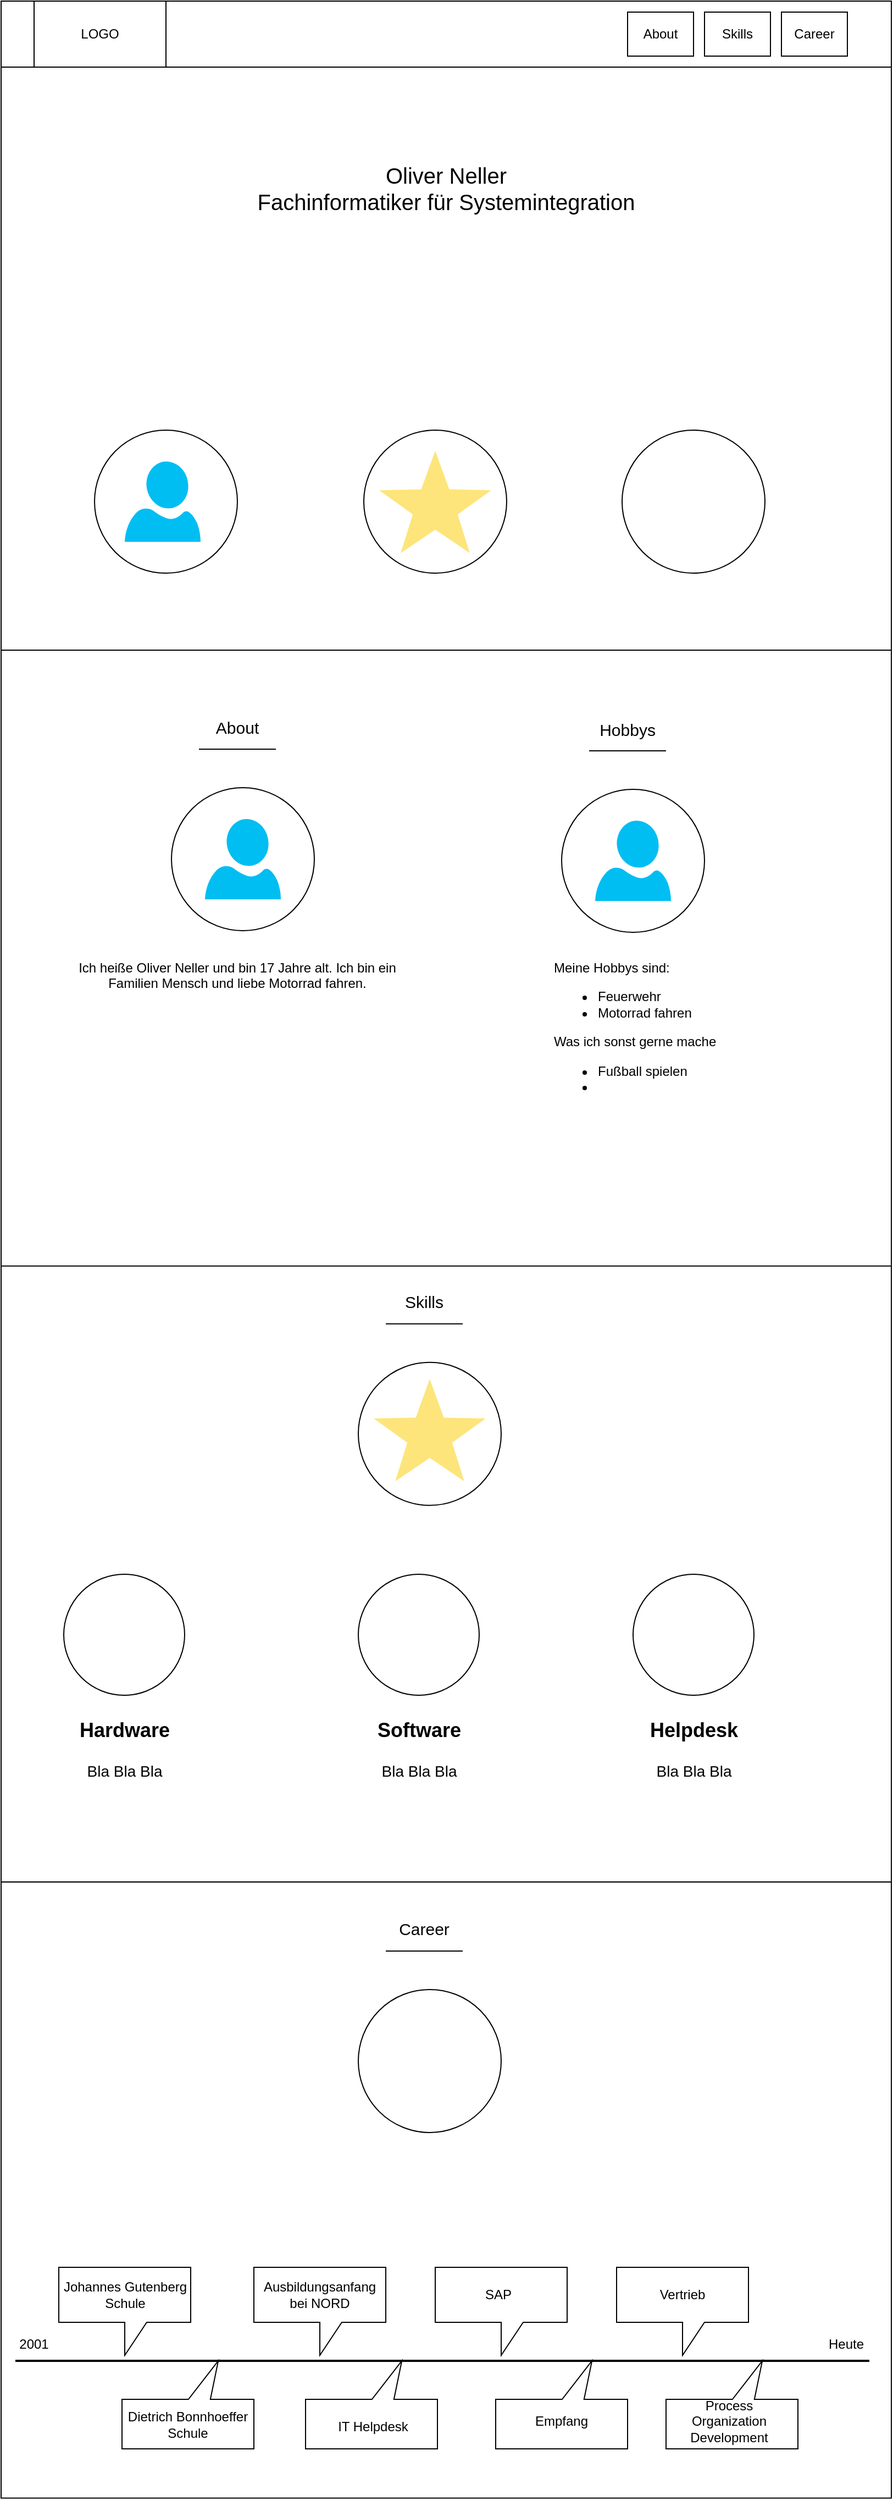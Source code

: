<mxfile version="11.0.4" type="device"><diagram id="7a2glaLjFHlTOYLfKsrr" name="Page-1"><mxGraphModel dx="1040" dy="657" grid="1" gridSize="10" guides="1" tooltips="1" connect="1" arrows="1" fold="1" page="1" pageScale="1" pageWidth="827" pageHeight="1169" math="0" shadow="0"><root><mxCell id="0"/><mxCell id="1" parent="0"/><mxCell id="leH0Vu9VBqNNkxpT2Lxk-7" value="" style="rounded=0;whiteSpace=wrap;html=1;" vertex="1" parent="1"><mxGeometry x="10" y="10" width="810" height="60" as="geometry"/></mxCell><mxCell id="leH0Vu9VBqNNkxpT2Lxk-6" value="" style="rounded=0;whiteSpace=wrap;html=1;" vertex="1" parent="1"><mxGeometry x="10" y="70" width="810" height="530" as="geometry"/></mxCell><mxCell id="leH0Vu9VBqNNkxpT2Lxk-1" value="LOGO" style="rounded=0;whiteSpace=wrap;html=1;" vertex="1" parent="1"><mxGeometry x="40" y="10" width="120" height="60" as="geometry"/></mxCell><mxCell id="leH0Vu9VBqNNkxpT2Lxk-2" value="About" style="rounded=0;whiteSpace=wrap;html=1;" vertex="1" parent="1"><mxGeometry x="580" y="20" width="60" height="40" as="geometry"/></mxCell><mxCell id="leH0Vu9VBqNNkxpT2Lxk-3" value="Skills" style="rounded=0;whiteSpace=wrap;html=1;" vertex="1" parent="1"><mxGeometry x="650" y="20" width="60" height="40" as="geometry"/></mxCell><mxCell id="leH0Vu9VBqNNkxpT2Lxk-4" value="Career" style="rounded=0;whiteSpace=wrap;html=1;verticalAlign=middle;" vertex="1" parent="1"><mxGeometry x="720" y="20" width="60" height="40" as="geometry"/></mxCell><mxCell id="leH0Vu9VBqNNkxpT2Lxk-8" value="&lt;font style=&quot;font-size: 20px&quot;&gt;Oliver Neller&lt;br&gt;Fachinformatiker für Systemintegration&lt;/font&gt;" style="text;html=1;strokeColor=none;fillColor=none;align=center;verticalAlign=middle;whiteSpace=wrap;rounded=0;" vertex="1" parent="1"><mxGeometry x="215" y="150" width="400" height="60" as="geometry"/></mxCell><mxCell id="leH0Vu9VBqNNkxpT2Lxk-10" value="" style="ellipse;whiteSpace=wrap;html=1;aspect=fixed;" vertex="1" parent="1"><mxGeometry x="95" y="400" width="130" height="130" as="geometry"/></mxCell><mxCell id="leH0Vu9VBqNNkxpT2Lxk-11" value="&lt;span style=&quot;font-family: &amp;#34;helvetica&amp;#34; , &amp;#34;arial&amp;#34; , sans-serif ; font-size: 0px&quot;&gt;%3CmxGraphModel%3E%3Croot%3E%3CmxCell%20id%3D%220%22%2F%3E%3CmxCell%20id%3D%221%22%20parent%3D%220%22%2F%3E%3CmxCell%20id%3D%222%22%20value%3D%22%22%20style%3D%22pointerEvents%3D1%3Bshadow%3D0%3Bdashed%3D0%3Bhtml%3D1%3BstrokeColor%3Dnone%3BlabelPosition%3Dcenter%3BverticalLabelPosition%3Dbottom%3BverticalAlign%3Dtop%3Balign%3Dcenter%3Bshape%3Dmxgraph.mscae.general_symbols.premium_star%3BfillColor%3D%23FDE57B%3B%22%20vertex%3D%221%22%20parent%3D%221%22%3E%3CmxGeometry%20x%3D%22349%22%20y%3D%221262.5%22%20width%3D%22102%22%20height%3D%2293%22%20as%3D%22geometry%22%2F%3E%3C%2FmxCell%3E%3C%2Froot%3E%3C%2FmxGraphModel%3E&lt;/span&gt;" style="ellipse;whiteSpace=wrap;html=1;aspect=fixed;" vertex="1" parent="1"><mxGeometry x="340" y="400" width="130" height="130" as="geometry"/></mxCell><mxCell id="leH0Vu9VBqNNkxpT2Lxk-12" value="" style="ellipse;whiteSpace=wrap;html=1;aspect=fixed;" vertex="1" parent="1"><mxGeometry x="575" y="400" width="130" height="130" as="geometry"/></mxCell><mxCell id="leH0Vu9VBqNNkxpT2Lxk-14" value="" style="rounded=0;whiteSpace=wrap;html=1;" vertex="1" parent="1"><mxGeometry x="10" y="600" width="810" height="560" as="geometry"/></mxCell><mxCell id="leH0Vu9VBqNNkxpT2Lxk-15" value="" style="ellipse;whiteSpace=wrap;html=1;aspect=fixed;" vertex="1" parent="1"><mxGeometry x="165" y="725" width="130" height="130" as="geometry"/></mxCell><mxCell id="leH0Vu9VBqNNkxpT2Lxk-17" value="&lt;font style=&quot;font-size: 15px&quot;&gt;About&lt;/font&gt;" style="text;html=1;strokeColor=none;fillColor=none;align=center;verticalAlign=middle;whiteSpace=wrap;rounded=0;" vertex="1" parent="1"><mxGeometry x="205" y="660" width="40" height="20" as="geometry"/></mxCell><mxCell id="leH0Vu9VBqNNkxpT2Lxk-18" value="" style="endArrow=none;html=1;" edge="1" parent="1"><mxGeometry width="50" height="50" relative="1" as="geometry"><mxPoint x="190" y="690" as="sourcePoint"/><mxPoint x="260" y="690" as="targetPoint"/></mxGeometry></mxCell><mxCell id="leH0Vu9VBqNNkxpT2Lxk-19" value="&lt;blockquote&gt;Ich heiße Oliver Neller und bin 17 Jahre alt. Ich bin ein Familien Mensch und liebe Motorrad fahren.&lt;/blockquote&gt;" style="text;html=1;strokeColor=none;fillColor=none;spacing=5;spacingTop=-20;whiteSpace=wrap;overflow=hidden;rounded=0;align=center;" vertex="1" parent="1"><mxGeometry x="30" y="880" width="390" height="140" as="geometry"/></mxCell><mxCell id="leH0Vu9VBqNNkxpT2Lxk-20" value="" style="rounded=0;whiteSpace=wrap;html=1;" vertex="1" parent="1"><mxGeometry x="10" y="1159.818" width="810" height="560" as="geometry"/></mxCell><mxCell id="leH0Vu9VBqNNkxpT2Lxk-21" value="" style="ellipse;whiteSpace=wrap;html=1;aspect=fixed;" vertex="1" parent="1"><mxGeometry x="335" y="1247.409" width="130" height="130" as="geometry"/></mxCell><mxCell id="leH0Vu9VBqNNkxpT2Lxk-23" value="&lt;font style=&quot;font-size: 15px&quot;&gt;Skills&lt;/font&gt;" style="text;html=1;strokeColor=none;fillColor=none;align=center;verticalAlign=middle;whiteSpace=wrap;rounded=0;" vertex="1" parent="1"><mxGeometry x="375" y="1182.409" width="40" height="20" as="geometry"/></mxCell><mxCell id="leH0Vu9VBqNNkxpT2Lxk-24" value="" style="endArrow=none;html=1;" edge="1" parent="1"><mxGeometry width="50" height="50" relative="1" as="geometry"><mxPoint x="360" y="1212.409" as="sourcePoint"/><mxPoint x="430" y="1212.409" as="targetPoint"/></mxGeometry></mxCell><mxCell id="leH0Vu9VBqNNkxpT2Lxk-25" value="&lt;h1&gt;&lt;span&gt;&lt;font style=&quot;font-size: 18px&quot;&gt;Hardware&lt;/font&gt;&lt;/span&gt;&lt;/h1&gt;&lt;h1 style=&quot;font-size: 14px&quot;&gt;&lt;span style=&quot;font-weight: normal&quot;&gt;Bla Bla Bla&lt;/span&gt;&lt;/h1&gt;" style="text;html=1;strokeColor=none;fillColor=none;spacing=5;spacingTop=-20;whiteSpace=wrap;overflow=hidden;rounded=0;align=center;" vertex="1" parent="1"><mxGeometry x="13.5" y="1560" width="217" height="140" as="geometry"/></mxCell><mxCell id="leH0Vu9VBqNNkxpT2Lxk-26" value="" style="pointerEvents=1;shadow=0;dashed=0;html=1;strokeColor=none;labelPosition=center;verticalLabelPosition=bottom;verticalAlign=top;align=center;shape=mxgraph.mscae.general_symbols.premium_star;fillColor=#FDE57B;" vertex="1" parent="1"><mxGeometry x="349" y="1262.5" width="102" height="93" as="geometry"/></mxCell><mxCell id="leH0Vu9VBqNNkxpT2Lxk-27" value="" style="ellipse;whiteSpace=wrap;html=1;aspect=fixed;" vertex="1" parent="1"><mxGeometry x="67" y="1440" width="110" height="110" as="geometry"/></mxCell><mxCell id="leH0Vu9VBqNNkxpT2Lxk-29" value="" style="ellipse;whiteSpace=wrap;html=1;aspect=fixed;" vertex="1" parent="1"><mxGeometry x="335" y="1440" width="110" height="110" as="geometry"/></mxCell><mxCell id="leH0Vu9VBqNNkxpT2Lxk-31" value="" style="ellipse;whiteSpace=wrap;html=1;aspect=fixed;" vertex="1" parent="1"><mxGeometry x="585" y="1440" width="110" height="110" as="geometry"/></mxCell><mxCell id="leH0Vu9VBqNNkxpT2Lxk-35" value="" style="rounded=0;whiteSpace=wrap;html=1;" vertex="1" parent="1"><mxGeometry x="10" y="1719.773" width="810" height="560" as="geometry"/></mxCell><mxCell id="leH0Vu9VBqNNkxpT2Lxk-49" value="" style="ellipse;whiteSpace=wrap;html=1;aspect=fixed;" vertex="1" parent="1"><mxGeometry x="335" y="1817.454" width="130" height="130" as="geometry"/></mxCell><mxCell id="leH0Vu9VBqNNkxpT2Lxk-50" value="&lt;span style=&quot;font-size: 15px&quot;&gt;Career&lt;/span&gt;" style="text;html=1;strokeColor=none;fillColor=none;align=center;verticalAlign=middle;whiteSpace=wrap;rounded=0;" vertex="1" parent="1"><mxGeometry x="375" y="1752.454" width="40" height="20" as="geometry"/></mxCell><mxCell id="leH0Vu9VBqNNkxpT2Lxk-51" value="" style="endArrow=none;html=1;" edge="1" parent="1"><mxGeometry width="50" height="50" relative="1" as="geometry"><mxPoint x="360" y="1782.454" as="sourcePoint"/><mxPoint x="430" y="1782.454" as="targetPoint"/></mxGeometry></mxCell><mxCell id="leH0Vu9VBqNNkxpT2Lxk-53" value="" style="shape=image;html=1;verticalAlign=top;verticalLabelPosition=bottom;labelBackgroundColor=#ffffff;imageAspect=0;aspect=fixed;image=https://cdn0.iconfinder.com/data/icons/users-android-l-lollipop-icon-pack/24/student-128.png" vertex="1" parent="1"><mxGeometry x="347" y="1829.5" width="106" height="106" as="geometry"/></mxCell><mxCell id="leH0Vu9VBqNNkxpT2Lxk-54" value="" style="verticalLabelPosition=bottom;html=1;verticalAlign=top;align=center;strokeColor=none;fillColor=#00BEF2;shape=mxgraph.azure.user;" vertex="1" parent="1"><mxGeometry x="122.5" y="428.5" width="69" height="73" as="geometry"/></mxCell><mxCell id="leH0Vu9VBqNNkxpT2Lxk-56" value="" style="line;strokeWidth=2;html=1;" vertex="1" parent="1"><mxGeometry x="23" y="2150" width="777" height="10" as="geometry"/></mxCell><mxCell id="leH0Vu9VBqNNkxpT2Lxk-60" value="Johannes Gutenberg Schule" style="shape=callout;whiteSpace=wrap;html=1;perimeter=calloutPerimeter;" vertex="1" parent="1"><mxGeometry x="62.5" y="2070" width="120" height="80" as="geometry"/></mxCell><mxCell id="leH0Vu9VBqNNkxpT2Lxk-61" value="" style="shape=callout;whiteSpace=wrap;html=1;perimeter=calloutPerimeter;" vertex="1" parent="1"><mxGeometry x="240" y="2070" width="120" height="80" as="geometry"/></mxCell><mxCell id="leH0Vu9VBqNNkxpT2Lxk-62" value="" style="shape=callout;whiteSpace=wrap;html=1;perimeter=calloutPerimeter;" vertex="1" parent="1"><mxGeometry x="405" y="2070" width="120" height="80" as="geometry"/></mxCell><mxCell id="leH0Vu9VBqNNkxpT2Lxk-63" value="" style="shape=callout;whiteSpace=wrap;html=1;perimeter=calloutPerimeter;" vertex="1" parent="1"><mxGeometry x="570" y="2070" width="120" height="80" as="geometry"/></mxCell><mxCell id="leH0Vu9VBqNNkxpT2Lxk-64" value="&lt;br&gt;&lt;br&gt;&lt;br&gt;" style="shape=callout;whiteSpace=wrap;html=1;perimeter=calloutPerimeter;position2=0.27;size=35;position=0.33;rotation=180;" vertex="1" parent="1"><mxGeometry x="120" y="2155" width="120" height="80" as="geometry"/></mxCell><mxCell id="leH0Vu9VBqNNkxpT2Lxk-66" value="" style="shape=callout;whiteSpace=wrap;html=1;perimeter=calloutPerimeter;position2=0.27;size=35;position=0.33;rotation=180;" vertex="1" parent="1"><mxGeometry x="287" y="2155" width="120" height="80" as="geometry"/></mxCell><mxCell id="leH0Vu9VBqNNkxpT2Lxk-67" value="" style="shape=callout;whiteSpace=wrap;html=1;perimeter=calloutPerimeter;position2=0.27;size=35;position=0.33;rotation=180;" vertex="1" parent="1"><mxGeometry x="460" y="2155" width="120" height="80" as="geometry"/></mxCell><mxCell id="leH0Vu9VBqNNkxpT2Lxk-68" value="" style="shape=callout;whiteSpace=wrap;html=1;perimeter=calloutPerimeter;position2=0.27;size=35;position=0.33;rotation=180;" vertex="1" parent="1"><mxGeometry x="615" y="2155" width="120" height="80" as="geometry"/></mxCell><mxCell id="leH0Vu9VBqNNkxpT2Lxk-69" value="" style="verticalLabelPosition=bottom;html=1;verticalAlign=top;align=center;strokeColor=none;fillColor=#00BEF2;shape=mxgraph.azure.user;" vertex="1" parent="1"><mxGeometry x="195.5" y="753.5" width="69" height="73" as="geometry"/></mxCell><mxCell id="leH0Vu9VBqNNkxpT2Lxk-70" value="" style="pointerEvents=1;shadow=0;dashed=0;html=1;strokeColor=none;labelPosition=center;verticalLabelPosition=bottom;verticalAlign=top;align=center;shape=mxgraph.mscae.general_symbols.premium_star;fillColor=#FDE57B;" vertex="1" parent="1"><mxGeometry x="354" y="418.727" width="102" height="93" as="geometry"/></mxCell><mxCell id="leH0Vu9VBqNNkxpT2Lxk-71" value="" style="shape=image;html=1;verticalAlign=top;verticalLabelPosition=bottom;labelBackgroundColor=#ffffff;imageAspect=0;aspect=fixed;image=https://cdn0.iconfinder.com/data/icons/users-android-l-lollipop-icon-pack/24/student-128.png" vertex="1" parent="1"><mxGeometry x="587" y="411.864" width="106" height="106" as="geometry"/></mxCell><mxCell id="leH0Vu9VBqNNkxpT2Lxk-72" value="" style="shape=image;html=1;verticalAlign=top;verticalLabelPosition=bottom;labelBackgroundColor=#ffffff;imageAspect=0;aspect=fixed;image=https://cdn2.iconfinder.com/data/icons/publicons/64/html-128.png" vertex="1" parent="1"><mxGeometry x="346" y="1450" width="89" height="89" as="geometry"/></mxCell><mxCell id="leH0Vu9VBqNNkxpT2Lxk-73" value="" style="shape=image;html=1;verticalAlign=top;verticalLabelPosition=bottom;labelBackgroundColor=#ffffff;imageAspect=0;aspect=fixed;image=https://cdn0.iconfinder.com/data/icons/30-hardware-line-icons/64/Processor-128.png" vertex="1" parent="1"><mxGeometry x="78" y="1450" width="90" height="90" as="geometry"/></mxCell><mxCell id="leH0Vu9VBqNNkxpT2Lxk-74" value="" style="shape=image;html=1;verticalAlign=top;verticalLabelPosition=bottom;labelBackgroundColor=#ffffff;imageAspect=0;aspect=fixed;image=https://cdn4.iconfinder.com/data/icons/business-finance-vol-12-2/512/22-128.png" vertex="1" parent="1"><mxGeometry x="595" y="1447.5" width="95" height="95" as="geometry"/></mxCell><mxCell id="leH0Vu9VBqNNkxpT2Lxk-75" value="2001" style="text;html=1;strokeColor=none;fillColor=none;align=center;verticalAlign=middle;whiteSpace=wrap;rounded=0;" vertex="1" parent="1"><mxGeometry x="20" y="2130" width="40" height="20" as="geometry"/></mxCell><mxCell id="leH0Vu9VBqNNkxpT2Lxk-76" value="Heute" style="text;html=1;strokeColor=none;fillColor=none;align=center;verticalAlign=middle;whiteSpace=wrap;rounded=0;" vertex="1" parent="1"><mxGeometry x="758.5" y="2130" width="40" height="20" as="geometry"/></mxCell><mxCell id="leH0Vu9VBqNNkxpT2Lxk-77" value="&lt;h1&gt;&lt;span&gt;&lt;font style=&quot;font-size: 18px&quot;&gt;Software&lt;/font&gt;&lt;/span&gt;&lt;/h1&gt;&lt;h1 style=&quot;font-size: 14px&quot;&gt;&lt;span style=&quot;font-weight: normal&quot;&gt;Bla Bla Bla&lt;/span&gt;&lt;/h1&gt;" style="text;html=1;strokeColor=none;fillColor=none;spacing=5;spacingTop=-20;whiteSpace=wrap;overflow=hidden;rounded=0;align=center;" vertex="1" parent="1"><mxGeometry x="281.5" y="1560" width="217" height="140" as="geometry"/></mxCell><mxCell id="leH0Vu9VBqNNkxpT2Lxk-78" value="&lt;h1&gt;&lt;span&gt;&lt;font style=&quot;font-size: 18px&quot;&gt;Helpdesk&lt;/font&gt;&lt;/span&gt;&lt;/h1&gt;&lt;h1 style=&quot;font-size: 14px&quot;&gt;&lt;span style=&quot;font-weight: normal&quot;&gt;Bla Bla Bla&lt;/span&gt;&lt;/h1&gt;" style="text;html=1;strokeColor=none;fillColor=none;spacing=5;spacingTop=-20;whiteSpace=wrap;overflow=hidden;rounded=0;align=center;" vertex="1" parent="1"><mxGeometry x="531.5" y="1560" width="217" height="140" as="geometry"/></mxCell><mxCell id="leH0Vu9VBqNNkxpT2Lxk-83" value="" style="ellipse;whiteSpace=wrap;html=1;aspect=fixed;" vertex="1" parent="1"><mxGeometry x="520" y="726.5" width="130" height="130" as="geometry"/></mxCell><mxCell id="leH0Vu9VBqNNkxpT2Lxk-84" value="&lt;font style=&quot;font-size: 15px&quot;&gt;Hobbys&lt;/font&gt;" style="text;html=1;strokeColor=none;fillColor=none;align=center;verticalAlign=middle;whiteSpace=wrap;rounded=0;" vertex="1" parent="1"><mxGeometry x="560" y="661.5" width="40" height="20" as="geometry"/></mxCell><mxCell id="leH0Vu9VBqNNkxpT2Lxk-85" value="" style="endArrow=none;html=1;" edge="1" parent="1"><mxGeometry width="50" height="50" relative="1" as="geometry"><mxPoint x="545" y="691.5" as="sourcePoint"/><mxPoint x="615" y="691.5" as="targetPoint"/></mxGeometry></mxCell><mxCell id="leH0Vu9VBqNNkxpT2Lxk-86" value="&lt;blockquote&gt;&lt;span&gt;Meine Hobbys sind:&lt;/span&gt;&lt;/blockquote&gt;&lt;blockquote&gt;&lt;ul&gt;&lt;li&gt;&lt;span&gt;Feuerwehr&lt;/span&gt;&lt;br&gt;&lt;/li&gt;&lt;li&gt;&lt;span&gt;Motorrad fahren&lt;/span&gt;&lt;br&gt;&lt;/li&gt;&lt;/ul&gt;&lt;div&gt;Was ich sonst gerne mache&lt;/div&gt;&lt;div&gt;&lt;ul&gt;&lt;li&gt;Fußball spielen&lt;/li&gt;&lt;li&gt;&lt;br&gt;&lt;/li&gt;&lt;/ul&gt;&lt;/div&gt;&lt;/blockquote&gt;" style="text;html=1;strokeColor=none;fillColor=none;spacing=5;spacingTop=-20;whiteSpace=wrap;overflow=hidden;rounded=0;align=left;" vertex="1" parent="1"><mxGeometry x="467.5" y="880" width="255" height="140" as="geometry"/></mxCell><mxCell id="leH0Vu9VBqNNkxpT2Lxk-87" value="" style="verticalLabelPosition=bottom;html=1;verticalAlign=top;align=center;strokeColor=none;fillColor=#00BEF2;shape=mxgraph.azure.user;" vertex="1" parent="1"><mxGeometry x="550.5" y="755" width="69" height="73" as="geometry"/></mxCell><mxCell id="leH0Vu9VBqNNkxpT2Lxk-88" value="Dietrich Bonnhoeffer Schule" style="text;html=1;strokeColor=none;fillColor=none;align=center;verticalAlign=middle;whiteSpace=wrap;rounded=0;" vertex="1" parent="1"><mxGeometry x="120" y="2195" width="120" height="35" as="geometry"/></mxCell><mxCell id="leH0Vu9VBqNNkxpT2Lxk-89" value="Ausbildungsanfang bei NORD" style="text;html=1;strokeColor=none;fillColor=none;align=center;verticalAlign=middle;whiteSpace=wrap;rounded=0;" vertex="1" parent="1"><mxGeometry x="240" y="2070" width="120" height="50" as="geometry"/></mxCell><mxCell id="leH0Vu9VBqNNkxpT2Lxk-90" value="IT Helpdesk" style="text;html=1;strokeColor=none;fillColor=none;align=center;verticalAlign=middle;whiteSpace=wrap;rounded=0;" vertex="1" parent="1"><mxGeometry x="287" y="2190" width="123" height="50" as="geometry"/></mxCell><mxCell id="leH0Vu9VBqNNkxpT2Lxk-91" value="SAP" style="text;html=1;strokeColor=none;fillColor=none;align=center;verticalAlign=middle;whiteSpace=wrap;rounded=0;" vertex="1" parent="1"><mxGeometry x="405" y="2070" width="115" height="50" as="geometry"/></mxCell><mxCell id="leH0Vu9VBqNNkxpT2Lxk-92" value="Empfang" style="text;html=1;strokeColor=none;fillColor=none;align=center;verticalAlign=middle;whiteSpace=wrap;rounded=0;" vertex="1" parent="1"><mxGeometry x="460" y="2190" width="120" height="40" as="geometry"/></mxCell><mxCell id="leH0Vu9VBqNNkxpT2Lxk-93" value="Vertrieb" style="text;html=1;strokeColor=none;fillColor=none;align=center;verticalAlign=middle;whiteSpace=wrap;rounded=0;" vertex="1" parent="1"><mxGeometry x="570" y="2070" width="120" height="50" as="geometry"/></mxCell><mxCell id="leH0Vu9VBqNNkxpT2Lxk-94" value="Process Organization Development" style="text;html=1;strokeColor=none;fillColor=none;align=center;verticalAlign=middle;whiteSpace=wrap;rounded=0;" vertex="1" parent="1"><mxGeometry x="615" y="2190" width="115" height="40" as="geometry"/></mxCell></root></mxGraphModel></diagram></mxfile>